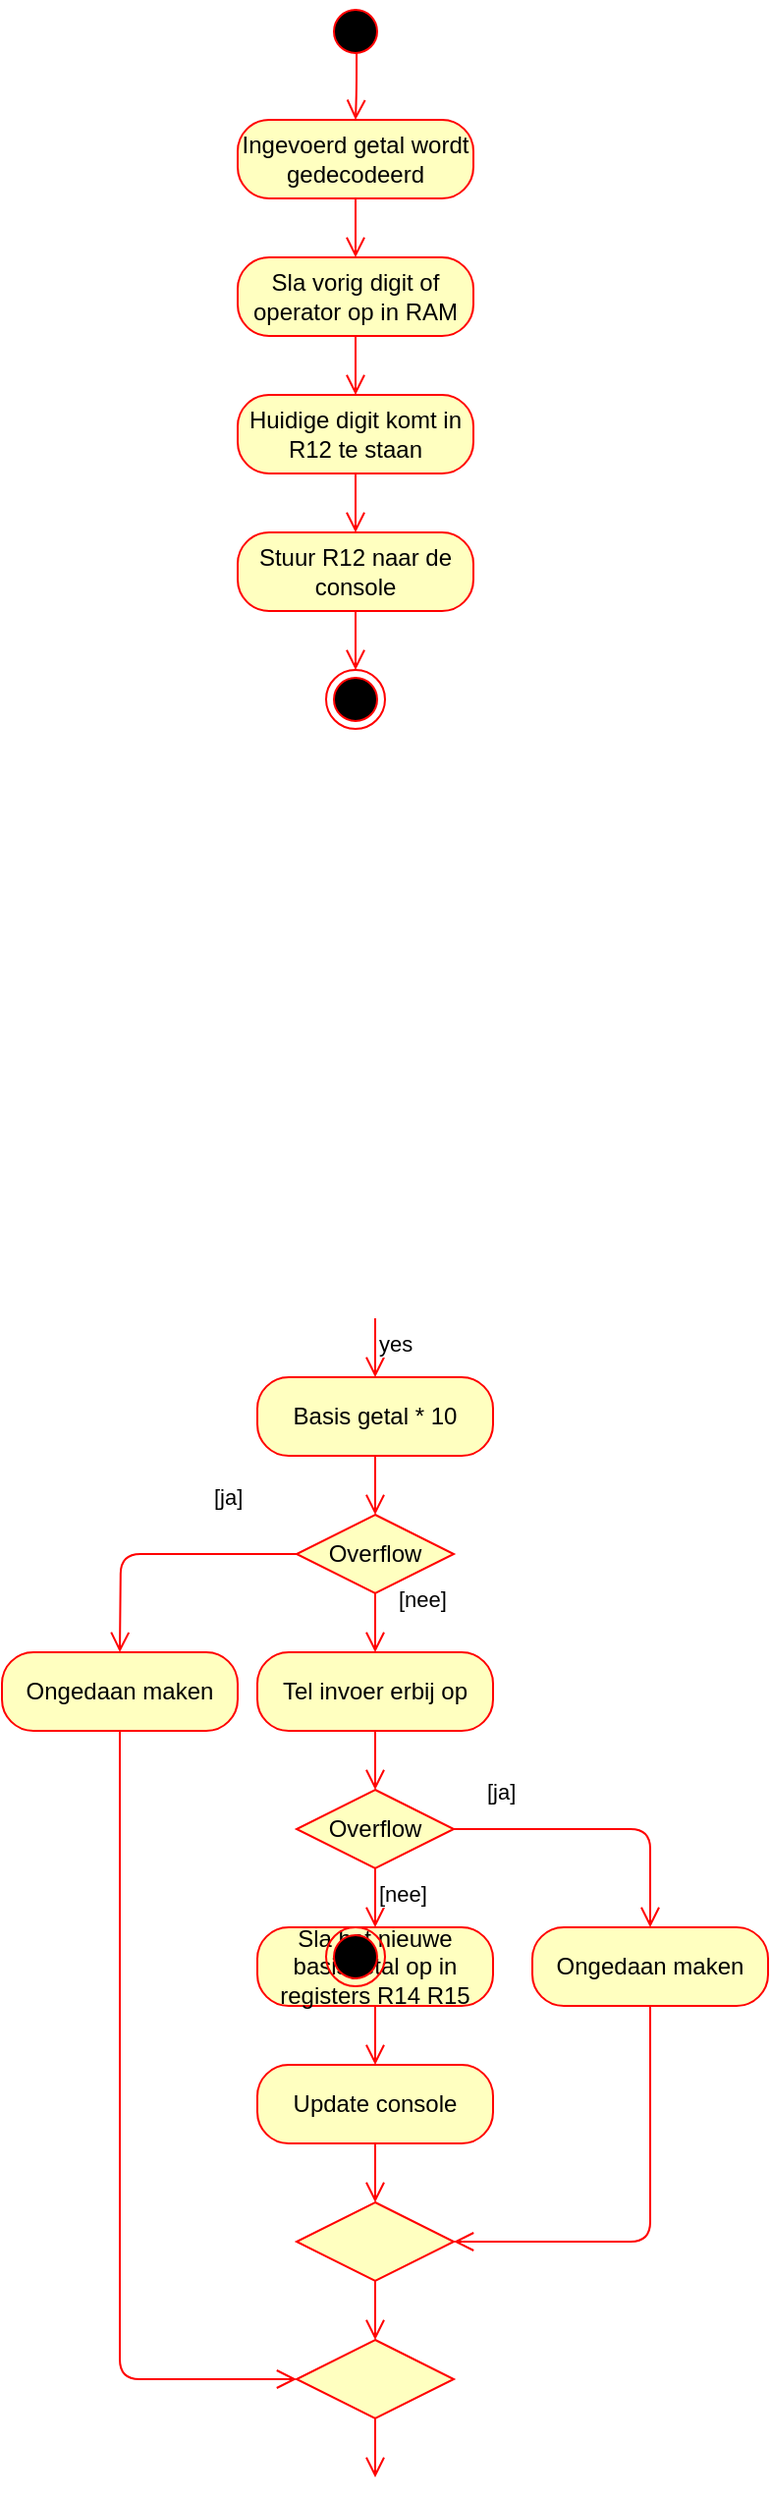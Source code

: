 <mxfile version="13.1.14" type="device"><diagram id="uxmABQ7PX3pBPnFuxxwn" name="Page-1"><mxGraphModel dx="1278" dy="508" grid="1" gridSize="10" guides="1" tooltips="1" connect="1" arrows="1" fold="1" page="1" pageScale="1" pageWidth="827" pageHeight="1169" math="0" shadow="0"><root><mxCell id="0"/><mxCell id="1" parent="0"/><mxCell id="TOfo6PsP2KgIoAlNiYnI-108" value="" style="ellipse;html=1;shape=startState;fillColor=#000000;strokeColor=#ff0000;" parent="1" vertex="1"><mxGeometry x="235" y="30" width="30" height="30" as="geometry"/></mxCell><mxCell id="TOfo6PsP2KgIoAlNiYnI-111" value="" style="edgeStyle=orthogonalEdgeStyle;html=1;verticalAlign=bottom;endArrow=open;endSize=8;strokeColor=#ff0000;entryX=0.5;entryY=0;entryDx=0;entryDy=0;exitX=0.518;exitY=0.849;exitDx=0;exitDy=0;exitPerimeter=0;" parent="1" source="TOfo6PsP2KgIoAlNiYnI-108" target="TOfo6PsP2KgIoAlNiYnI-113" edge="1"><mxGeometry relative="1" as="geometry"><mxPoint x="255" y="90" as="targetPoint"/><mxPoint x="250.0" y="60" as="sourcePoint"/></mxGeometry></mxCell><mxCell id="TOfo6PsP2KgIoAlNiYnI-113" value="Ingevoerd getal wordt gedecodeerd" style="rounded=1;whiteSpace=wrap;html=1;arcSize=40;fontColor=#000000;fillColor=#ffffc0;strokeColor=#ff0000;" parent="1" vertex="1"><mxGeometry x="190" y="90" width="120" height="40" as="geometry"/></mxCell><mxCell id="TOfo6PsP2KgIoAlNiYnI-114" value="" style="edgeStyle=orthogonalEdgeStyle;html=1;verticalAlign=bottom;endArrow=open;endSize=8;strokeColor=#ff0000;" parent="1" source="TOfo6PsP2KgIoAlNiYnI-113" edge="1"><mxGeometry relative="1" as="geometry"><mxPoint x="250" y="160" as="targetPoint"/></mxGeometry></mxCell><mxCell id="TOfo6PsP2KgIoAlNiYnI-117" value="Overflow" style="rhombus;whiteSpace=wrap;html=1;fillColor=#ffffc0;strokeColor=#ff0000;" parent="1" vertex="1"><mxGeometry x="220" y="800" width="80" height="40" as="geometry"/></mxCell><mxCell id="TOfo6PsP2KgIoAlNiYnI-118" value="[nee]" style="edgeStyle=orthogonalEdgeStyle;html=1;align=left;verticalAlign=bottom;endArrow=open;endSize=8;strokeColor=#ff0000;entryX=0.5;entryY=0;entryDx=0;entryDy=0;" parent="1" source="TOfo6PsP2KgIoAlNiYnI-117" target="TOfo6PsP2KgIoAlNiYnI-120" edge="1"><mxGeometry x="-0.2" y="10" relative="1" as="geometry"><mxPoint x="260" y="920" as="targetPoint"/><mxPoint as="offset"/></mxGeometry></mxCell><mxCell id="TOfo6PsP2KgIoAlNiYnI-119" value="[ja]" style="edgeStyle=orthogonalEdgeStyle;html=1;align=left;verticalAlign=top;endArrow=open;endSize=8;strokeColor=#ff0000;" parent="1" source="TOfo6PsP2KgIoAlNiYnI-117" edge="1"><mxGeometry x="-0.2" y="-22" relative="1" as="geometry"><mxPoint x="130" y="870" as="targetPoint"/><mxPoint x="12" y="-20" as="offset"/></mxGeometry></mxCell><mxCell id="TOfo6PsP2KgIoAlNiYnI-120" value="Tel invoer erbij op" style="rounded=1;whiteSpace=wrap;html=1;arcSize=40;fontColor=#000000;fillColor=#ffffc0;strokeColor=#ff0000;" parent="1" vertex="1"><mxGeometry x="200" y="870" width="120" height="40" as="geometry"/></mxCell><mxCell id="TOfo6PsP2KgIoAlNiYnI-121" value="" style="edgeStyle=orthogonalEdgeStyle;html=1;verticalAlign=bottom;endArrow=open;endSize=8;strokeColor=#ff0000;" parent="1" source="TOfo6PsP2KgIoAlNiYnI-120" edge="1"><mxGeometry relative="1" as="geometry"><mxPoint x="260" y="940" as="targetPoint"/></mxGeometry></mxCell><mxCell id="TOfo6PsP2KgIoAlNiYnI-122" value="Basis getal * 10" style="rounded=1;whiteSpace=wrap;html=1;arcSize=40;fontColor=#000000;fillColor=#ffffc0;strokeColor=#ff0000;" parent="1" vertex="1"><mxGeometry x="200" y="730" width="120" height="40" as="geometry"/></mxCell><mxCell id="TOfo6PsP2KgIoAlNiYnI-123" value="" style="edgeStyle=orthogonalEdgeStyle;html=1;verticalAlign=bottom;endArrow=open;endSize=8;strokeColor=#ff0000;" parent="1" source="TOfo6PsP2KgIoAlNiYnI-122" edge="1"><mxGeometry relative="1" as="geometry"><mxPoint x="260" y="800" as="targetPoint"/></mxGeometry></mxCell><mxCell id="TOfo6PsP2KgIoAlNiYnI-124" value="Ongedaan maken" style="rounded=1;whiteSpace=wrap;html=1;arcSize=40;fontColor=#000000;fillColor=#ffffc0;strokeColor=#ff0000;" parent="1" vertex="1"><mxGeometry x="70" y="870" width="120" height="40" as="geometry"/></mxCell><mxCell id="TOfo6PsP2KgIoAlNiYnI-125" value="" style="edgeStyle=orthogonalEdgeStyle;html=1;verticalAlign=bottom;endArrow=open;endSize=8;strokeColor=#ff0000;entryX=0;entryY=0.5;entryDx=0;entryDy=0;" parent="1" source="TOfo6PsP2KgIoAlNiYnI-124" target="TOfo6PsP2KgIoAlNiYnI-142" edge="1"><mxGeometry relative="1" as="geometry"><mxPoint x="130" y="970" as="targetPoint"/><Array as="points"><mxPoint x="130" y="1240"/></Array></mxGeometry></mxCell><mxCell id="TOfo6PsP2KgIoAlNiYnI-126" value="Overflow" style="rhombus;whiteSpace=wrap;html=1;fillColor=#ffffc0;strokeColor=#ff0000;" parent="1" vertex="1"><mxGeometry x="220" y="940" width="80" height="40" as="geometry"/></mxCell><mxCell id="TOfo6PsP2KgIoAlNiYnI-127" value="[ja]" style="edgeStyle=orthogonalEdgeStyle;html=1;align=left;verticalAlign=bottom;endArrow=open;endSize=8;strokeColor=#ff0000;entryX=0.5;entryY=0;entryDx=0;entryDy=0;" parent="1" source="TOfo6PsP2KgIoAlNiYnI-126" target="TOfo6PsP2KgIoAlNiYnI-132" edge="1"><mxGeometry x="-0.8" y="10" relative="1" as="geometry"><mxPoint x="400" y="1000" as="targetPoint"/><mxPoint as="offset"/></mxGeometry></mxCell><mxCell id="TOfo6PsP2KgIoAlNiYnI-128" value="[nee]" style="edgeStyle=orthogonalEdgeStyle;html=1;align=left;verticalAlign=top;endArrow=open;endSize=8;strokeColor=#ff0000;" parent="1" source="TOfo6PsP2KgIoAlNiYnI-126" edge="1"><mxGeometry x="-1" relative="1" as="geometry"><mxPoint x="260" y="1010" as="targetPoint"/></mxGeometry></mxCell><mxCell id="TOfo6PsP2KgIoAlNiYnI-130" value="Sla het nieuwe basisgetal op in registers R14 R15" style="rounded=1;whiteSpace=wrap;html=1;arcSize=40;fontColor=#000000;fillColor=#ffffc0;strokeColor=#ff0000;" parent="1" vertex="1"><mxGeometry x="200" y="1010" width="120" height="40" as="geometry"/></mxCell><mxCell id="TOfo6PsP2KgIoAlNiYnI-131" value="" style="edgeStyle=orthogonalEdgeStyle;html=1;verticalAlign=bottom;endArrow=open;endSize=8;strokeColor=#ff0000;" parent="1" source="TOfo6PsP2KgIoAlNiYnI-130" edge="1"><mxGeometry relative="1" as="geometry"><mxPoint x="260" y="1080" as="targetPoint"/></mxGeometry></mxCell><mxCell id="TOfo6PsP2KgIoAlNiYnI-132" value="Ongedaan maken" style="rounded=1;whiteSpace=wrap;html=1;arcSize=40;fontColor=#000000;fillColor=#ffffc0;strokeColor=#ff0000;" parent="1" vertex="1"><mxGeometry x="340" y="1010" width="120" height="40" as="geometry"/></mxCell><mxCell id="TOfo6PsP2KgIoAlNiYnI-133" value="" style="edgeStyle=orthogonalEdgeStyle;html=1;verticalAlign=bottom;endArrow=open;endSize=8;strokeColor=#ff0000;entryX=1;entryY=0.5;entryDx=0;entryDy=0;" parent="1" source="TOfo6PsP2KgIoAlNiYnI-132" target="TOfo6PsP2KgIoAlNiYnI-137" edge="1"><mxGeometry relative="1" as="geometry"><mxPoint x="400" y="1080" as="targetPoint"/><Array as="points"><mxPoint x="400" y="1170"/></Array></mxGeometry></mxCell><mxCell id="TOfo6PsP2KgIoAlNiYnI-137" value="" style="rhombus;whiteSpace=wrap;html=1;fillColor=#ffffc0;strokeColor=#ff0000;" parent="1" vertex="1"><mxGeometry x="220" y="1150" width="80" height="40" as="geometry"/></mxCell><mxCell id="TOfo6PsP2KgIoAlNiYnI-139" value="" style="edgeStyle=orthogonalEdgeStyle;html=1;align=left;verticalAlign=top;endArrow=open;endSize=8;strokeColor=#ff0000;entryX=0.5;entryY=0;entryDx=0;entryDy=0;" parent="1" source="TOfo6PsP2KgIoAlNiYnI-137" target="TOfo6PsP2KgIoAlNiYnI-142" edge="1"><mxGeometry x="-1" relative="1" as="geometry"><mxPoint x="260" y="1230" as="targetPoint"/></mxGeometry></mxCell><mxCell id="TOfo6PsP2KgIoAlNiYnI-140" value="Update console" style="rounded=1;whiteSpace=wrap;html=1;arcSize=40;fontColor=#000000;fillColor=#ffffc0;strokeColor=#ff0000;" parent="1" vertex="1"><mxGeometry x="200" y="1080" width="120" height="40" as="geometry"/></mxCell><mxCell id="TOfo6PsP2KgIoAlNiYnI-141" value="" style="edgeStyle=orthogonalEdgeStyle;html=1;verticalAlign=bottom;endArrow=open;endSize=8;strokeColor=#ff0000;entryX=0.5;entryY=0;entryDx=0;entryDy=0;" parent="1" source="TOfo6PsP2KgIoAlNiYnI-140" target="TOfo6PsP2KgIoAlNiYnI-137" edge="1"><mxGeometry relative="1" as="geometry"><mxPoint x="260" y="1180" as="targetPoint"/><Array as="points"/></mxGeometry></mxCell><mxCell id="TOfo6PsP2KgIoAlNiYnI-142" value="" style="rhombus;whiteSpace=wrap;html=1;fillColor=#ffffc0;strokeColor=#ff0000;" parent="1" vertex="1"><mxGeometry x="220" y="1220" width="80" height="40" as="geometry"/></mxCell><mxCell id="TOfo6PsP2KgIoAlNiYnI-144" value="" style="edgeStyle=orthogonalEdgeStyle;html=1;align=left;verticalAlign=top;endArrow=open;endSize=8;strokeColor=#ff0000;" parent="1" source="TOfo6PsP2KgIoAlNiYnI-142" edge="1"><mxGeometry x="-1" relative="1" as="geometry"><mxPoint x="260" y="1290" as="targetPoint"/></mxGeometry></mxCell><mxCell id="TOfo6PsP2KgIoAlNiYnI-149" value="yes" style="edgeStyle=orthogonalEdgeStyle;html=1;align=left;verticalAlign=top;endArrow=open;endSize=8;strokeColor=#ff0000;" parent="1" edge="1"><mxGeometry x="-1" relative="1" as="geometry"><mxPoint x="260" y="730" as="targetPoint"/><mxPoint x="260" y="700" as="sourcePoint"/></mxGeometry></mxCell><mxCell id="TOfo6PsP2KgIoAlNiYnI-150" value="" style="ellipse;html=1;shape=endState;fillColor=#000000;strokeColor=#ff0000;" parent="1" vertex="1"><mxGeometry x="235" y="1010" width="30" height="30" as="geometry"/></mxCell><mxCell id="TOfo6PsP2KgIoAlNiYnI-153" value="Sla vorig digit of operator op in RAM" style="rounded=1;whiteSpace=wrap;html=1;arcSize=40;fontColor=#000000;fillColor=#ffffc0;strokeColor=#ff0000;" parent="1" vertex="1"><mxGeometry x="190" y="160" width="120" height="40" as="geometry"/></mxCell><mxCell id="TOfo6PsP2KgIoAlNiYnI-154" value="" style="edgeStyle=orthogonalEdgeStyle;html=1;verticalAlign=bottom;endArrow=open;endSize=8;strokeColor=#ff0000;" parent="1" source="TOfo6PsP2KgIoAlNiYnI-153" edge="1"><mxGeometry relative="1" as="geometry"><mxPoint x="250" y="230" as="targetPoint"/></mxGeometry></mxCell><mxCell id="TOfo6PsP2KgIoAlNiYnI-155" value="Huidige digit komt in R12 te staan" style="rounded=1;whiteSpace=wrap;html=1;arcSize=40;fontColor=#000000;fillColor=#ffffc0;strokeColor=#ff0000;" parent="1" vertex="1"><mxGeometry x="190" y="230" width="120" height="40" as="geometry"/></mxCell><mxCell id="TOfo6PsP2KgIoAlNiYnI-156" value="" style="edgeStyle=orthogonalEdgeStyle;html=1;verticalAlign=bottom;endArrow=open;endSize=8;strokeColor=#ff0000;" parent="1" source="TOfo6PsP2KgIoAlNiYnI-155" edge="1"><mxGeometry relative="1" as="geometry"><mxPoint x="250" y="300" as="targetPoint"/></mxGeometry></mxCell><mxCell id="TOfo6PsP2KgIoAlNiYnI-157" value="Stuur R12 naar de console" style="rounded=1;whiteSpace=wrap;html=1;arcSize=40;fontColor=#000000;fillColor=#ffffc0;strokeColor=#ff0000;" parent="1" vertex="1"><mxGeometry x="190" y="300" width="120" height="40" as="geometry"/></mxCell><mxCell id="TOfo6PsP2KgIoAlNiYnI-158" value="" style="edgeStyle=orthogonalEdgeStyle;html=1;verticalAlign=bottom;endArrow=open;endSize=8;strokeColor=#ff0000;" parent="1" source="TOfo6PsP2KgIoAlNiYnI-157" edge="1"><mxGeometry relative="1" as="geometry"><mxPoint x="250" y="370" as="targetPoint"/></mxGeometry></mxCell><mxCell id="TOfo6PsP2KgIoAlNiYnI-161" value="" style="ellipse;html=1;shape=endState;fillColor=#000000;strokeColor=#ff0000;" parent="1" vertex="1"><mxGeometry x="235" y="370" width="30" height="30" as="geometry"/></mxCell></root></mxGraphModel></diagram></mxfile>